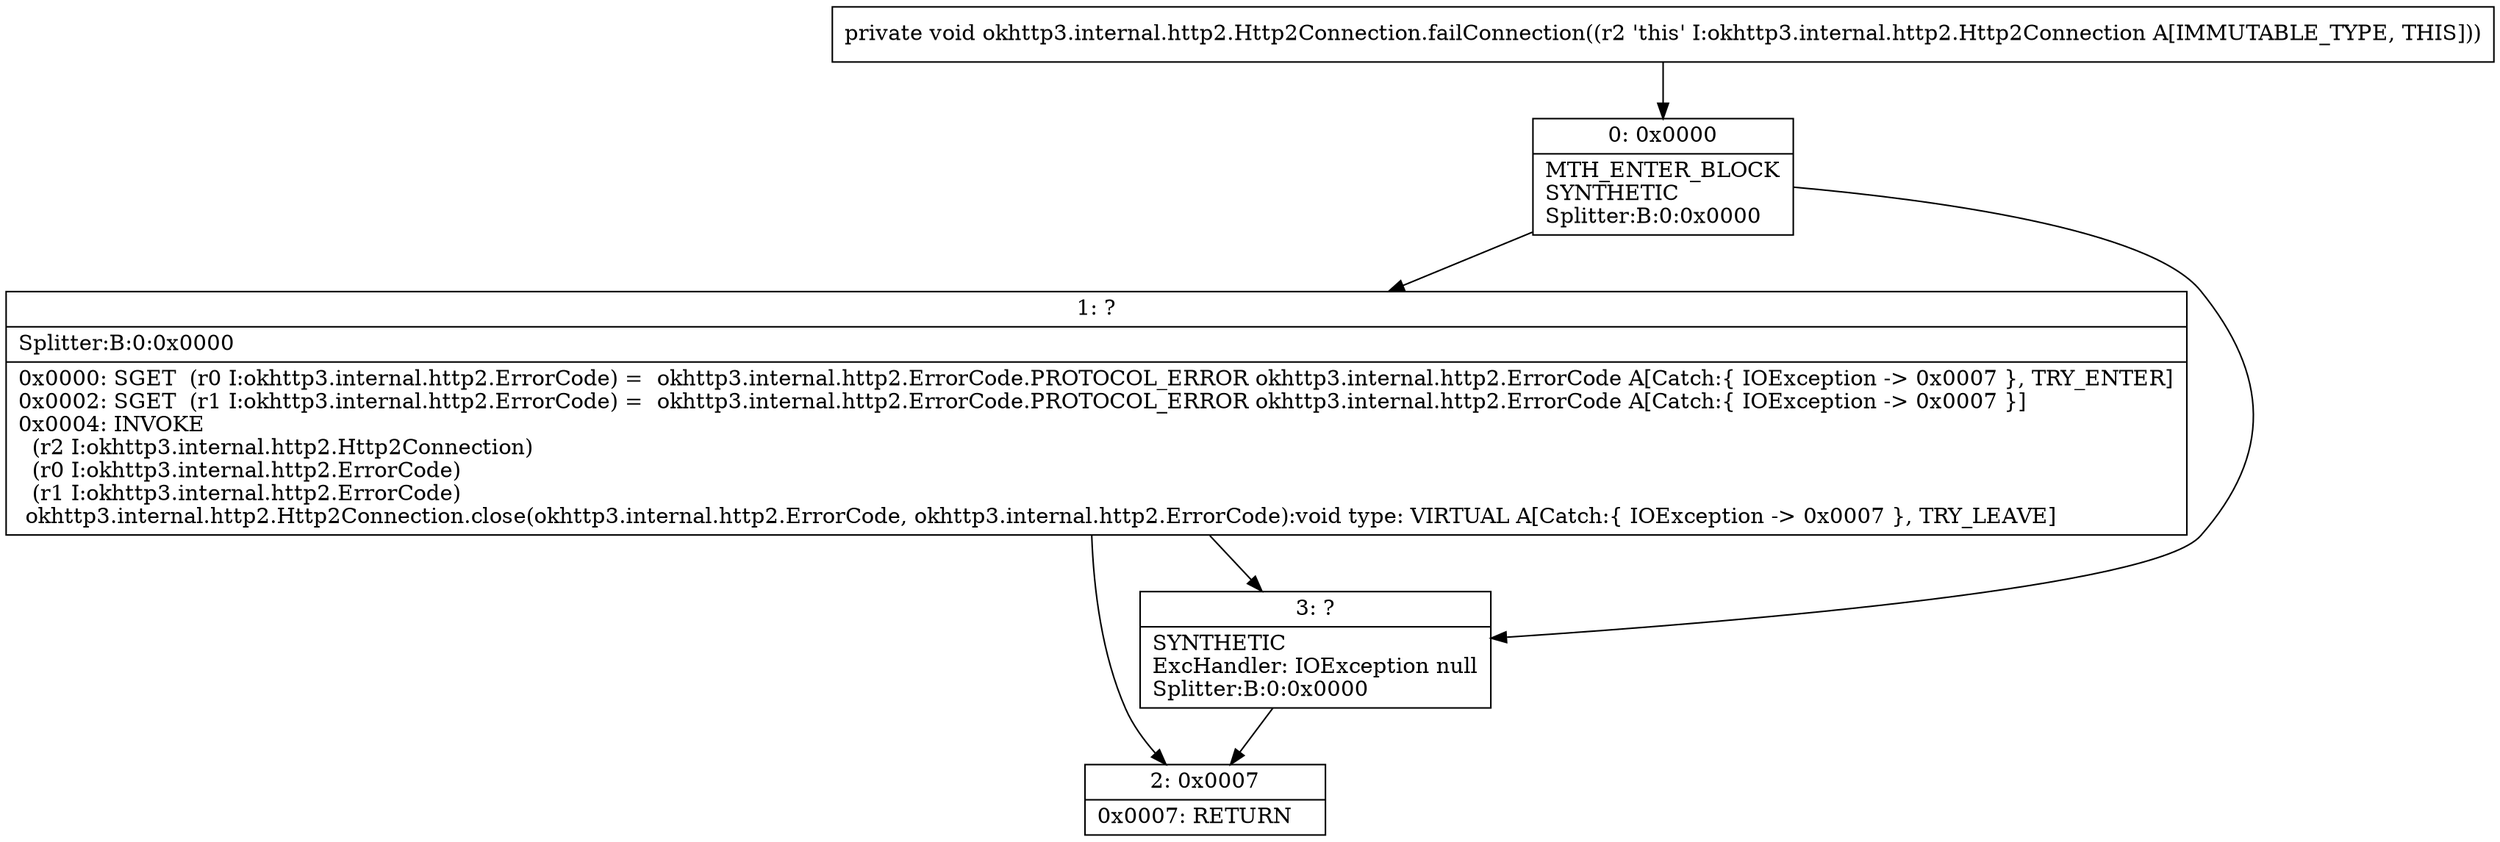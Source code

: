 digraph "CFG forokhttp3.internal.http2.Http2Connection.failConnection()V" {
Node_0 [shape=record,label="{0\:\ 0x0000|MTH_ENTER_BLOCK\lSYNTHETIC\lSplitter:B:0:0x0000\l}"];
Node_1 [shape=record,label="{1\:\ ?|Splitter:B:0:0x0000\l|0x0000: SGET  (r0 I:okhttp3.internal.http2.ErrorCode) =  okhttp3.internal.http2.ErrorCode.PROTOCOL_ERROR okhttp3.internal.http2.ErrorCode A[Catch:\{ IOException \-\> 0x0007 \}, TRY_ENTER]\l0x0002: SGET  (r1 I:okhttp3.internal.http2.ErrorCode) =  okhttp3.internal.http2.ErrorCode.PROTOCOL_ERROR okhttp3.internal.http2.ErrorCode A[Catch:\{ IOException \-\> 0x0007 \}]\l0x0004: INVOKE  \l  (r2 I:okhttp3.internal.http2.Http2Connection)\l  (r0 I:okhttp3.internal.http2.ErrorCode)\l  (r1 I:okhttp3.internal.http2.ErrorCode)\l okhttp3.internal.http2.Http2Connection.close(okhttp3.internal.http2.ErrorCode, okhttp3.internal.http2.ErrorCode):void type: VIRTUAL A[Catch:\{ IOException \-\> 0x0007 \}, TRY_LEAVE]\l}"];
Node_2 [shape=record,label="{2\:\ 0x0007|0x0007: RETURN   \l}"];
Node_3 [shape=record,label="{3\:\ ?|SYNTHETIC\lExcHandler: IOException null\lSplitter:B:0:0x0000\l}"];
MethodNode[shape=record,label="{private void okhttp3.internal.http2.Http2Connection.failConnection((r2 'this' I:okhttp3.internal.http2.Http2Connection A[IMMUTABLE_TYPE, THIS])) }"];
MethodNode -> Node_0;
Node_0 -> Node_1;
Node_0 -> Node_3;
Node_1 -> Node_2;
Node_1 -> Node_3;
Node_3 -> Node_2;
}


